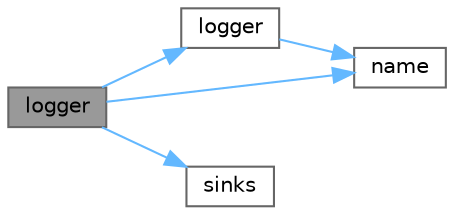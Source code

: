 digraph "logger"
{
 // LATEX_PDF_SIZE
  bgcolor="transparent";
  edge [fontname=Helvetica,fontsize=10,labelfontname=Helvetica,labelfontsize=10];
  node [fontname=Helvetica,fontsize=10,shape=box,height=0.2,width=0.4];
  rankdir="LR";
  Node1 [id="Node000001",label="logger",height=0.2,width=0.4,color="gray40", fillcolor="grey60", style="filled", fontcolor="black",tooltip=" "];
  Node1 -> Node2 [id="edge1_Node000001_Node000002",color="steelblue1",style="solid",tooltip=" "];
  Node2 [id="Node000002",label="logger",height=0.2,width=0.4,color="grey40", fillcolor="white", style="filled",URL="$classspdlog_1_1logger.html#ade4c83eafc7d6065a07515ce22ca8faf",tooltip=" "];
  Node2 -> Node3 [id="edge2_Node000002_Node000003",color="steelblue1",style="solid",tooltip=" "];
  Node3 [id="Node000003",label="name",height=0.2,width=0.4,color="grey40", fillcolor="white", style="filled",URL="$classspdlog_1_1logger.html#a3fbe85629d8443365f41c68f3d483cba",tooltip=" "];
  Node1 -> Node3 [id="edge3_Node000001_Node000003",color="steelblue1",style="solid",tooltip=" "];
  Node1 -> Node4 [id="edge4_Node000001_Node000004",color="steelblue1",style="solid",tooltip=" "];
  Node4 [id="Node000004",label="sinks",height=0.2,width=0.4,color="grey40", fillcolor="white", style="filled",URL="$classspdlog_1_1logger.html#a29a883180c9b9b63cc80ffae7eecb342",tooltip=" "];
}
